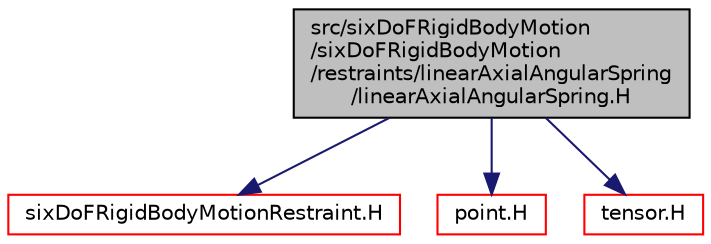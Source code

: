 digraph "src/sixDoFRigidBodyMotion/sixDoFRigidBodyMotion/restraints/linearAxialAngularSpring/linearAxialAngularSpring.H"
{
  bgcolor="transparent";
  edge [fontname="Helvetica",fontsize="10",labelfontname="Helvetica",labelfontsize="10"];
  node [fontname="Helvetica",fontsize="10",shape=record];
  Node0 [label="src/sixDoFRigidBodyMotion\l/sixDoFRigidBodyMotion\l/restraints/linearAxialAngularSpring\l/linearAxialAngularSpring.H",height=0.2,width=0.4,color="black", fillcolor="grey75", style="filled", fontcolor="black"];
  Node0 -> Node1 [color="midnightblue",fontsize="10",style="solid",fontname="Helvetica"];
  Node1 [label="sixDoFRigidBodyMotionRestraint.H",height=0.2,width=0.4,color="red",URL="$a15299.html"];
  Node0 -> Node178 [color="midnightblue",fontsize="10",style="solid",fontname="Helvetica"];
  Node178 [label="point.H",height=0.2,width=0.4,color="red",URL="$a12827.html"];
  Node0 -> Node179 [color="midnightblue",fontsize="10",style="solid",fontname="Helvetica"];
  Node179 [label="tensor.H",height=0.2,width=0.4,color="red",URL="$a13613.html"];
}
